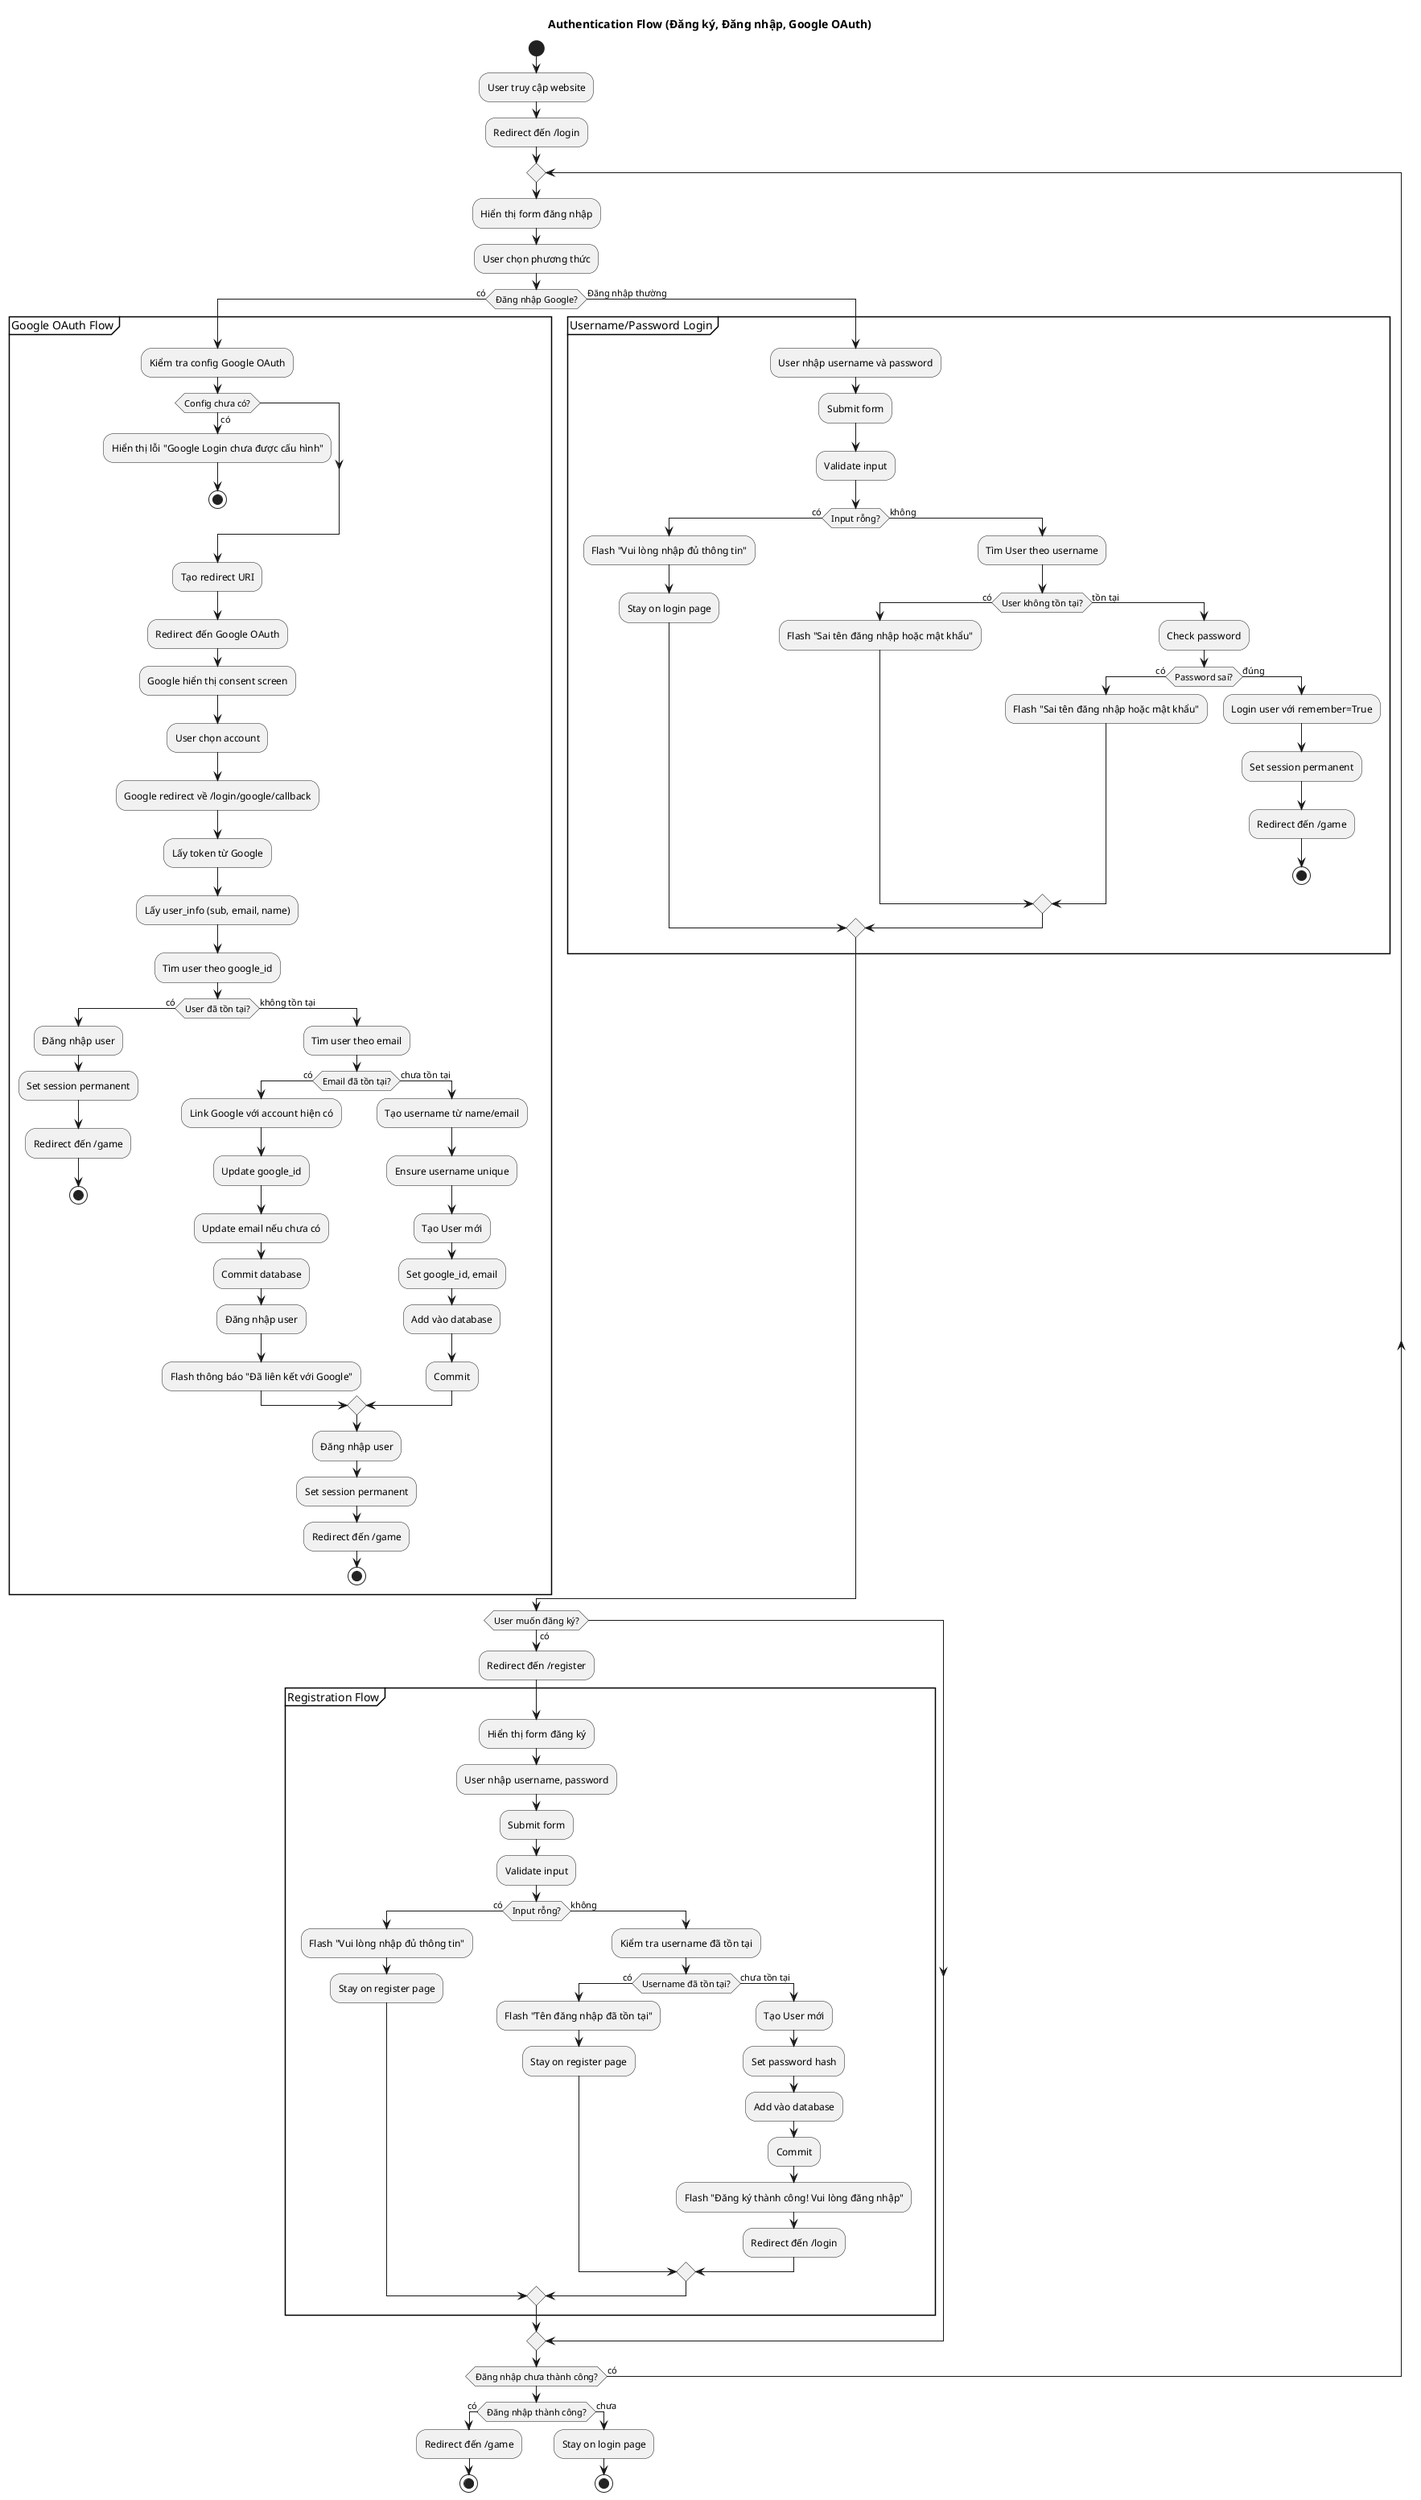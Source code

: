 @startuml Authentication Flow
title Authentication Flow (Đăng ký, Đăng nhập, Google OAuth)

start

:User truy cập website;
:Redirect đến /login;

repeat
  :Hiển thị form đăng nhập;
  :User chọn phương thức;
  
  if (Đăng nhập Google?) then (có)
    partition "Google OAuth Flow" {
      :Kiểm tra config Google OAuth;
      if (Config chưa có?) then (có)
        :Hiển thị lỗi "Google Login chưa được cấu hình";
        stop
      endif
      
      :Tạo redirect URI;
      :Redirect đến Google OAuth;
      :Google hiển thị consent screen;
      :User chọn account;
      :Google redirect về /login/google/callback;
      
      :Lấy token từ Google;
      :Lấy user_info (sub, email, name);
      
      :Tìm user theo google_id;
      if (User đã tồn tại?) then (có)
        :Đăng nhập user;
        :Set session permanent;
        :Redirect đến /game;
        stop
      else (không tồn tại)
        :Tìm user theo email;
        if (Email đã tồn tại?) then (có)
          :Link Google với account hiện có;
          :Update google_id;
          :Update email nếu chưa có;
          :Commit database;
          :Đăng nhập user;
          :Flash thông báo "Đã liên kết với Google";
        else (chưa tồn tại)
          :Tạo username từ name/email;
          :Ensure username unique;
          :Tạo User mới;
          :Set google_id, email;
          :Add vào database;
          :Commit;
        endif
        :Đăng nhập user;
        :Set session permanent;
        :Redirect đến /game;
        stop
      endif
    }
  else (Đăng nhập thường)
    partition "Username/Password Login" {
      :User nhập username và password;
      :Submit form;
      
      :Validate input;
      if (Input rỗng?) then (có)
        :Flash "Vui lòng nhập đủ thông tin";
        :Stay on login page;
      else (không)
        :Tìm User theo username;
        if (User không tồn tại?) then (có)
          :Flash "Sai tên đăng nhập hoặc mật khẩu";
        else (tồn tại)
          :Check password;
          if (Password sai?) then (có)
            :Flash "Sai tên đăng nhập hoặc mật khẩu";
          else (đúng)
            :Login user với remember=True;
            :Set session permanent;
            :Redirect đến /game;
            stop
          endif
        endif
      endif
    }
  endif
  
  if (User muốn đăng ký?) then (có)
    :Redirect đến /register;
    partition "Registration Flow" {
      :Hiển thị form đăng ký;
      :User nhập username, password;
      :Submit form;
      
      :Validate input;
      if (Input rỗng?) then (có)
        :Flash "Vui lòng nhập đủ thông tin";
        :Stay on register page;
      else (không)
        :Kiểm tra username đã tồn tại;
        if (Username đã tồn tại?) then (có)
          :Flash "Tên đăng nhập đã tồn tại";
          :Stay on register page;
        else (chưa tồn tại)
          :Tạo User mới;
          :Set password hash;
          :Add vào database;
          :Commit;
          :Flash "Đăng ký thành công! Vui lòng đăng nhập";
          :Redirect đến /login;
        endif
      endif
    }
  endif
  
repeat while (Đăng nhập chưa thành công?) is (có)

if (Đăng nhập thành công?) then (có)
  :Redirect đến /game;
stop
else (chưa)
  :Stay on login page;
stop
endif

@enduml

